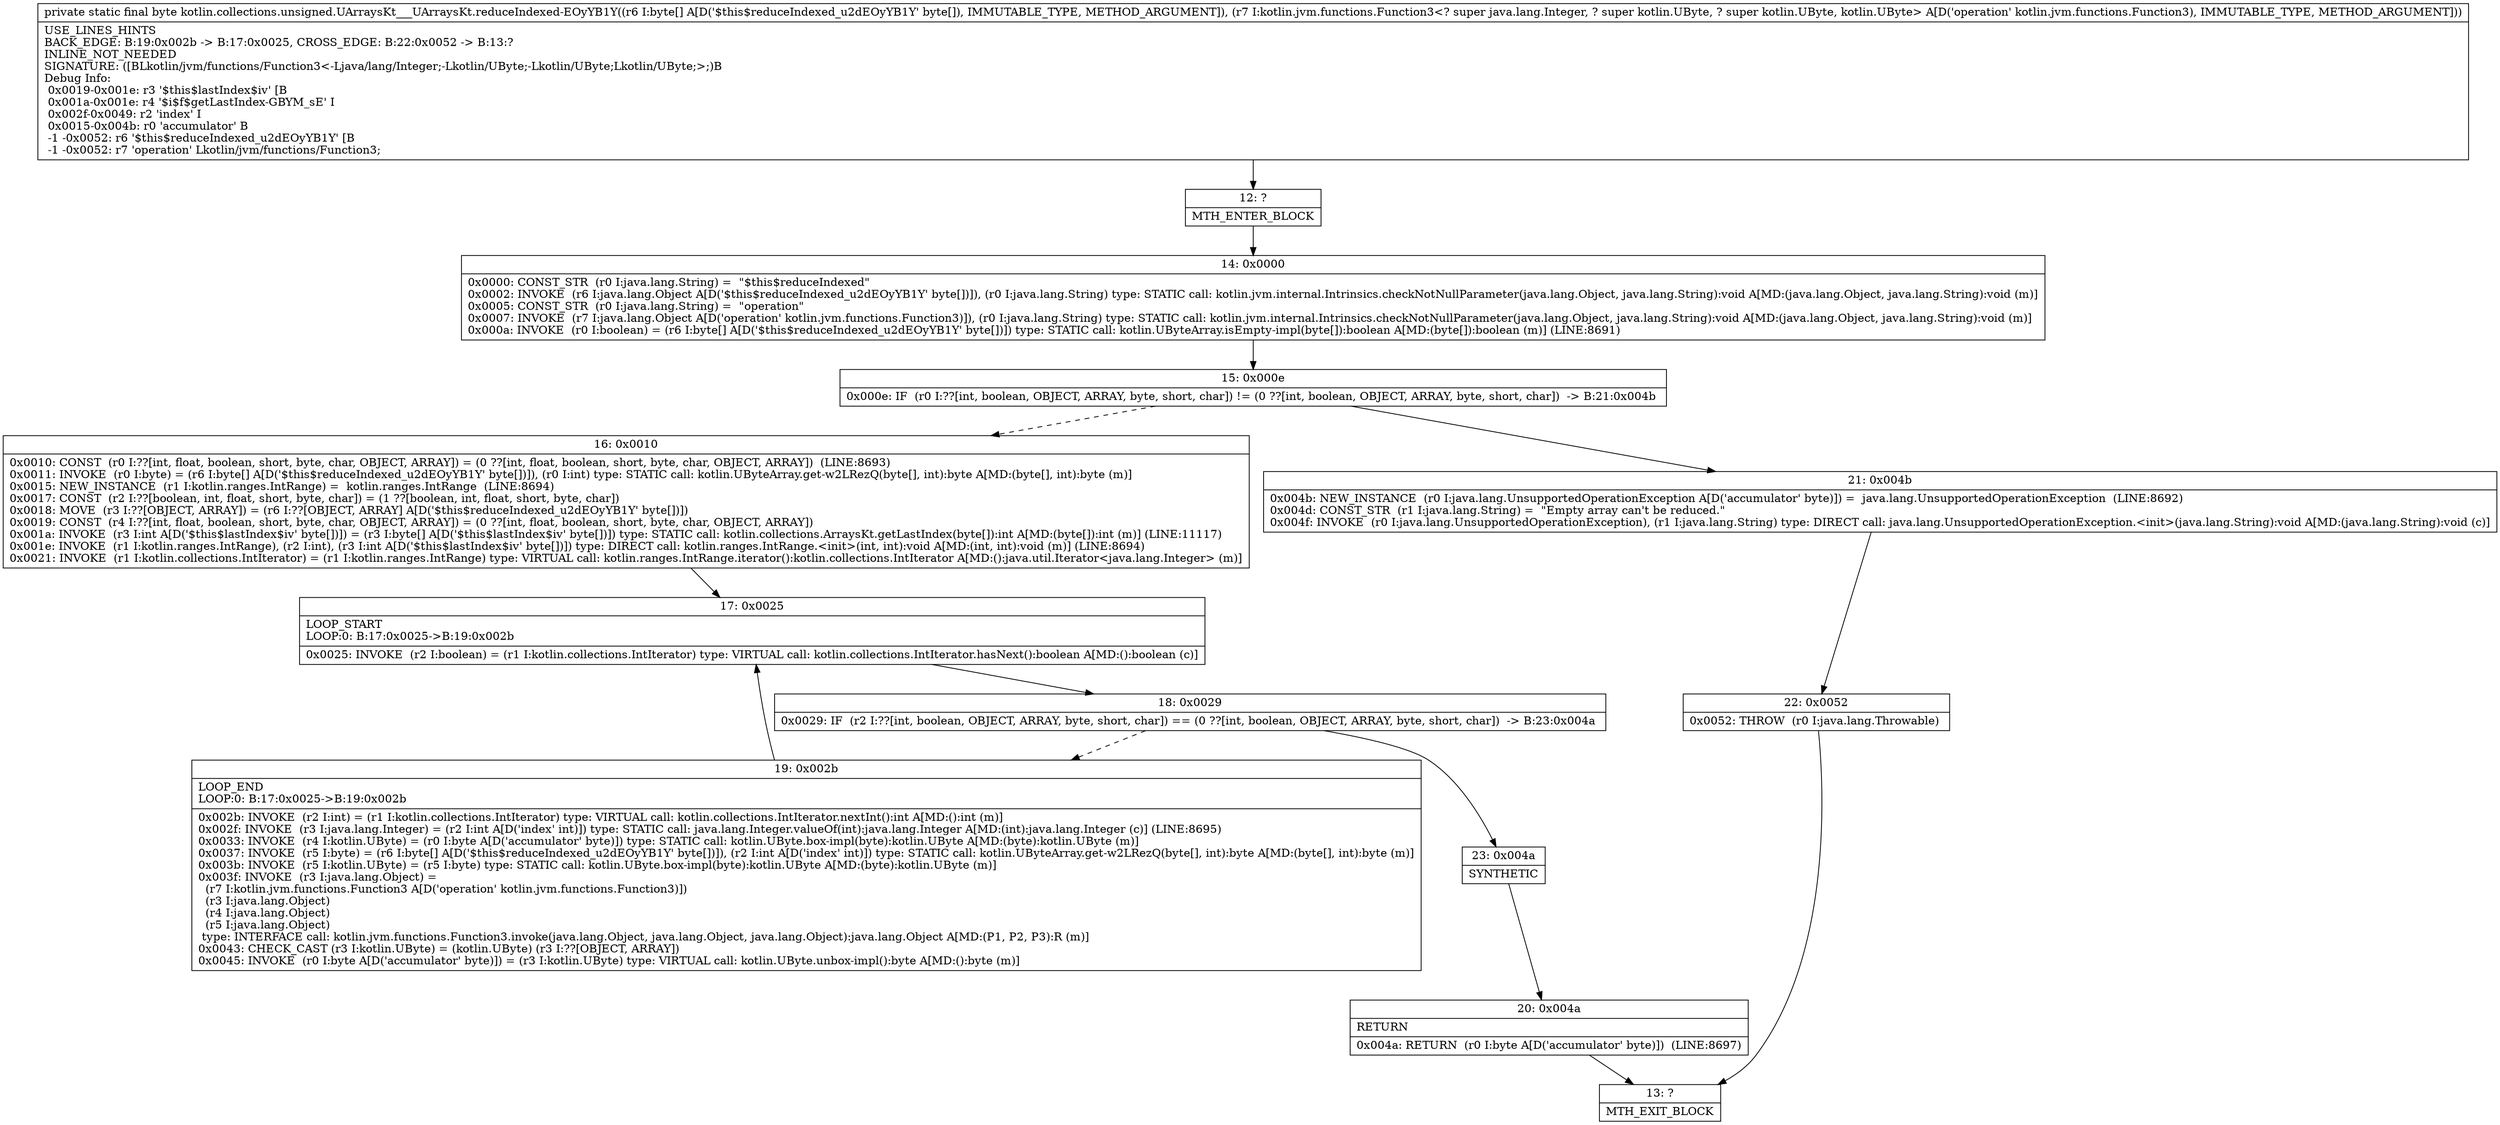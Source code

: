 digraph "CFG forkotlin.collections.unsigned.UArraysKt___UArraysKt.reduceIndexed\-EOyYB1Y([BLkotlin\/jvm\/functions\/Function3;)B" {
Node_12 [shape=record,label="{12\:\ ?|MTH_ENTER_BLOCK\l}"];
Node_14 [shape=record,label="{14\:\ 0x0000|0x0000: CONST_STR  (r0 I:java.lang.String) =  \"$this$reduceIndexed\" \l0x0002: INVOKE  (r6 I:java.lang.Object A[D('$this$reduceIndexed_u2dEOyYB1Y' byte[])]), (r0 I:java.lang.String) type: STATIC call: kotlin.jvm.internal.Intrinsics.checkNotNullParameter(java.lang.Object, java.lang.String):void A[MD:(java.lang.Object, java.lang.String):void (m)]\l0x0005: CONST_STR  (r0 I:java.lang.String) =  \"operation\" \l0x0007: INVOKE  (r7 I:java.lang.Object A[D('operation' kotlin.jvm.functions.Function3)]), (r0 I:java.lang.String) type: STATIC call: kotlin.jvm.internal.Intrinsics.checkNotNullParameter(java.lang.Object, java.lang.String):void A[MD:(java.lang.Object, java.lang.String):void (m)]\l0x000a: INVOKE  (r0 I:boolean) = (r6 I:byte[] A[D('$this$reduceIndexed_u2dEOyYB1Y' byte[])]) type: STATIC call: kotlin.UByteArray.isEmpty\-impl(byte[]):boolean A[MD:(byte[]):boolean (m)] (LINE:8691)\l}"];
Node_15 [shape=record,label="{15\:\ 0x000e|0x000e: IF  (r0 I:??[int, boolean, OBJECT, ARRAY, byte, short, char]) != (0 ??[int, boolean, OBJECT, ARRAY, byte, short, char])  \-\> B:21:0x004b \l}"];
Node_16 [shape=record,label="{16\:\ 0x0010|0x0010: CONST  (r0 I:??[int, float, boolean, short, byte, char, OBJECT, ARRAY]) = (0 ??[int, float, boolean, short, byte, char, OBJECT, ARRAY])  (LINE:8693)\l0x0011: INVOKE  (r0 I:byte) = (r6 I:byte[] A[D('$this$reduceIndexed_u2dEOyYB1Y' byte[])]), (r0 I:int) type: STATIC call: kotlin.UByteArray.get\-w2LRezQ(byte[], int):byte A[MD:(byte[], int):byte (m)]\l0x0015: NEW_INSTANCE  (r1 I:kotlin.ranges.IntRange) =  kotlin.ranges.IntRange  (LINE:8694)\l0x0017: CONST  (r2 I:??[boolean, int, float, short, byte, char]) = (1 ??[boolean, int, float, short, byte, char]) \l0x0018: MOVE  (r3 I:??[OBJECT, ARRAY]) = (r6 I:??[OBJECT, ARRAY] A[D('$this$reduceIndexed_u2dEOyYB1Y' byte[])]) \l0x0019: CONST  (r4 I:??[int, float, boolean, short, byte, char, OBJECT, ARRAY]) = (0 ??[int, float, boolean, short, byte, char, OBJECT, ARRAY]) \l0x001a: INVOKE  (r3 I:int A[D('$this$lastIndex$iv' byte[])]) = (r3 I:byte[] A[D('$this$lastIndex$iv' byte[])]) type: STATIC call: kotlin.collections.ArraysKt.getLastIndex(byte[]):int A[MD:(byte[]):int (m)] (LINE:11117)\l0x001e: INVOKE  (r1 I:kotlin.ranges.IntRange), (r2 I:int), (r3 I:int A[D('$this$lastIndex$iv' byte[])]) type: DIRECT call: kotlin.ranges.IntRange.\<init\>(int, int):void A[MD:(int, int):void (m)] (LINE:8694)\l0x0021: INVOKE  (r1 I:kotlin.collections.IntIterator) = (r1 I:kotlin.ranges.IntRange) type: VIRTUAL call: kotlin.ranges.IntRange.iterator():kotlin.collections.IntIterator A[MD:():java.util.Iterator\<java.lang.Integer\> (m)]\l}"];
Node_17 [shape=record,label="{17\:\ 0x0025|LOOP_START\lLOOP:0: B:17:0x0025\-\>B:19:0x002b\l|0x0025: INVOKE  (r2 I:boolean) = (r1 I:kotlin.collections.IntIterator) type: VIRTUAL call: kotlin.collections.IntIterator.hasNext():boolean A[MD:():boolean (c)]\l}"];
Node_18 [shape=record,label="{18\:\ 0x0029|0x0029: IF  (r2 I:??[int, boolean, OBJECT, ARRAY, byte, short, char]) == (0 ??[int, boolean, OBJECT, ARRAY, byte, short, char])  \-\> B:23:0x004a \l}"];
Node_19 [shape=record,label="{19\:\ 0x002b|LOOP_END\lLOOP:0: B:17:0x0025\-\>B:19:0x002b\l|0x002b: INVOKE  (r2 I:int) = (r1 I:kotlin.collections.IntIterator) type: VIRTUAL call: kotlin.collections.IntIterator.nextInt():int A[MD:():int (m)]\l0x002f: INVOKE  (r3 I:java.lang.Integer) = (r2 I:int A[D('index' int)]) type: STATIC call: java.lang.Integer.valueOf(int):java.lang.Integer A[MD:(int):java.lang.Integer (c)] (LINE:8695)\l0x0033: INVOKE  (r4 I:kotlin.UByte) = (r0 I:byte A[D('accumulator' byte)]) type: STATIC call: kotlin.UByte.box\-impl(byte):kotlin.UByte A[MD:(byte):kotlin.UByte (m)]\l0x0037: INVOKE  (r5 I:byte) = (r6 I:byte[] A[D('$this$reduceIndexed_u2dEOyYB1Y' byte[])]), (r2 I:int A[D('index' int)]) type: STATIC call: kotlin.UByteArray.get\-w2LRezQ(byte[], int):byte A[MD:(byte[], int):byte (m)]\l0x003b: INVOKE  (r5 I:kotlin.UByte) = (r5 I:byte) type: STATIC call: kotlin.UByte.box\-impl(byte):kotlin.UByte A[MD:(byte):kotlin.UByte (m)]\l0x003f: INVOKE  (r3 I:java.lang.Object) = \l  (r7 I:kotlin.jvm.functions.Function3 A[D('operation' kotlin.jvm.functions.Function3)])\l  (r3 I:java.lang.Object)\l  (r4 I:java.lang.Object)\l  (r5 I:java.lang.Object)\l type: INTERFACE call: kotlin.jvm.functions.Function3.invoke(java.lang.Object, java.lang.Object, java.lang.Object):java.lang.Object A[MD:(P1, P2, P3):R (m)]\l0x0043: CHECK_CAST (r3 I:kotlin.UByte) = (kotlin.UByte) (r3 I:??[OBJECT, ARRAY]) \l0x0045: INVOKE  (r0 I:byte A[D('accumulator' byte)]) = (r3 I:kotlin.UByte) type: VIRTUAL call: kotlin.UByte.unbox\-impl():byte A[MD:():byte (m)]\l}"];
Node_23 [shape=record,label="{23\:\ 0x004a|SYNTHETIC\l}"];
Node_20 [shape=record,label="{20\:\ 0x004a|RETURN\l|0x004a: RETURN  (r0 I:byte A[D('accumulator' byte)])  (LINE:8697)\l}"];
Node_13 [shape=record,label="{13\:\ ?|MTH_EXIT_BLOCK\l}"];
Node_21 [shape=record,label="{21\:\ 0x004b|0x004b: NEW_INSTANCE  (r0 I:java.lang.UnsupportedOperationException A[D('accumulator' byte)]) =  java.lang.UnsupportedOperationException  (LINE:8692)\l0x004d: CONST_STR  (r1 I:java.lang.String) =  \"Empty array can't be reduced.\" \l0x004f: INVOKE  (r0 I:java.lang.UnsupportedOperationException), (r1 I:java.lang.String) type: DIRECT call: java.lang.UnsupportedOperationException.\<init\>(java.lang.String):void A[MD:(java.lang.String):void (c)]\l}"];
Node_22 [shape=record,label="{22\:\ 0x0052|0x0052: THROW  (r0 I:java.lang.Throwable) \l}"];
MethodNode[shape=record,label="{private static final byte kotlin.collections.unsigned.UArraysKt___UArraysKt.reduceIndexed\-EOyYB1Y((r6 I:byte[] A[D('$this$reduceIndexed_u2dEOyYB1Y' byte[]), IMMUTABLE_TYPE, METHOD_ARGUMENT]), (r7 I:kotlin.jvm.functions.Function3\<? super java.lang.Integer, ? super kotlin.UByte, ? super kotlin.UByte, kotlin.UByte\> A[D('operation' kotlin.jvm.functions.Function3), IMMUTABLE_TYPE, METHOD_ARGUMENT]))  | USE_LINES_HINTS\lBACK_EDGE: B:19:0x002b \-\> B:17:0x0025, CROSS_EDGE: B:22:0x0052 \-\> B:13:?\lINLINE_NOT_NEEDED\lSIGNATURE: ([BLkotlin\/jvm\/functions\/Function3\<\-Ljava\/lang\/Integer;\-Lkotlin\/UByte;\-Lkotlin\/UByte;Lkotlin\/UByte;\>;)B\lDebug Info:\l  0x0019\-0x001e: r3 '$this$lastIndex$iv' [B\l  0x001a\-0x001e: r4 '$i$f$getLastIndex\-GBYM_sE' I\l  0x002f\-0x0049: r2 'index' I\l  0x0015\-0x004b: r0 'accumulator' B\l  \-1 \-0x0052: r6 '$this$reduceIndexed_u2dEOyYB1Y' [B\l  \-1 \-0x0052: r7 'operation' Lkotlin\/jvm\/functions\/Function3;\l}"];
MethodNode -> Node_12;Node_12 -> Node_14;
Node_14 -> Node_15;
Node_15 -> Node_16[style=dashed];
Node_15 -> Node_21;
Node_16 -> Node_17;
Node_17 -> Node_18;
Node_18 -> Node_19[style=dashed];
Node_18 -> Node_23;
Node_19 -> Node_17;
Node_23 -> Node_20;
Node_20 -> Node_13;
Node_21 -> Node_22;
Node_22 -> Node_13;
}

